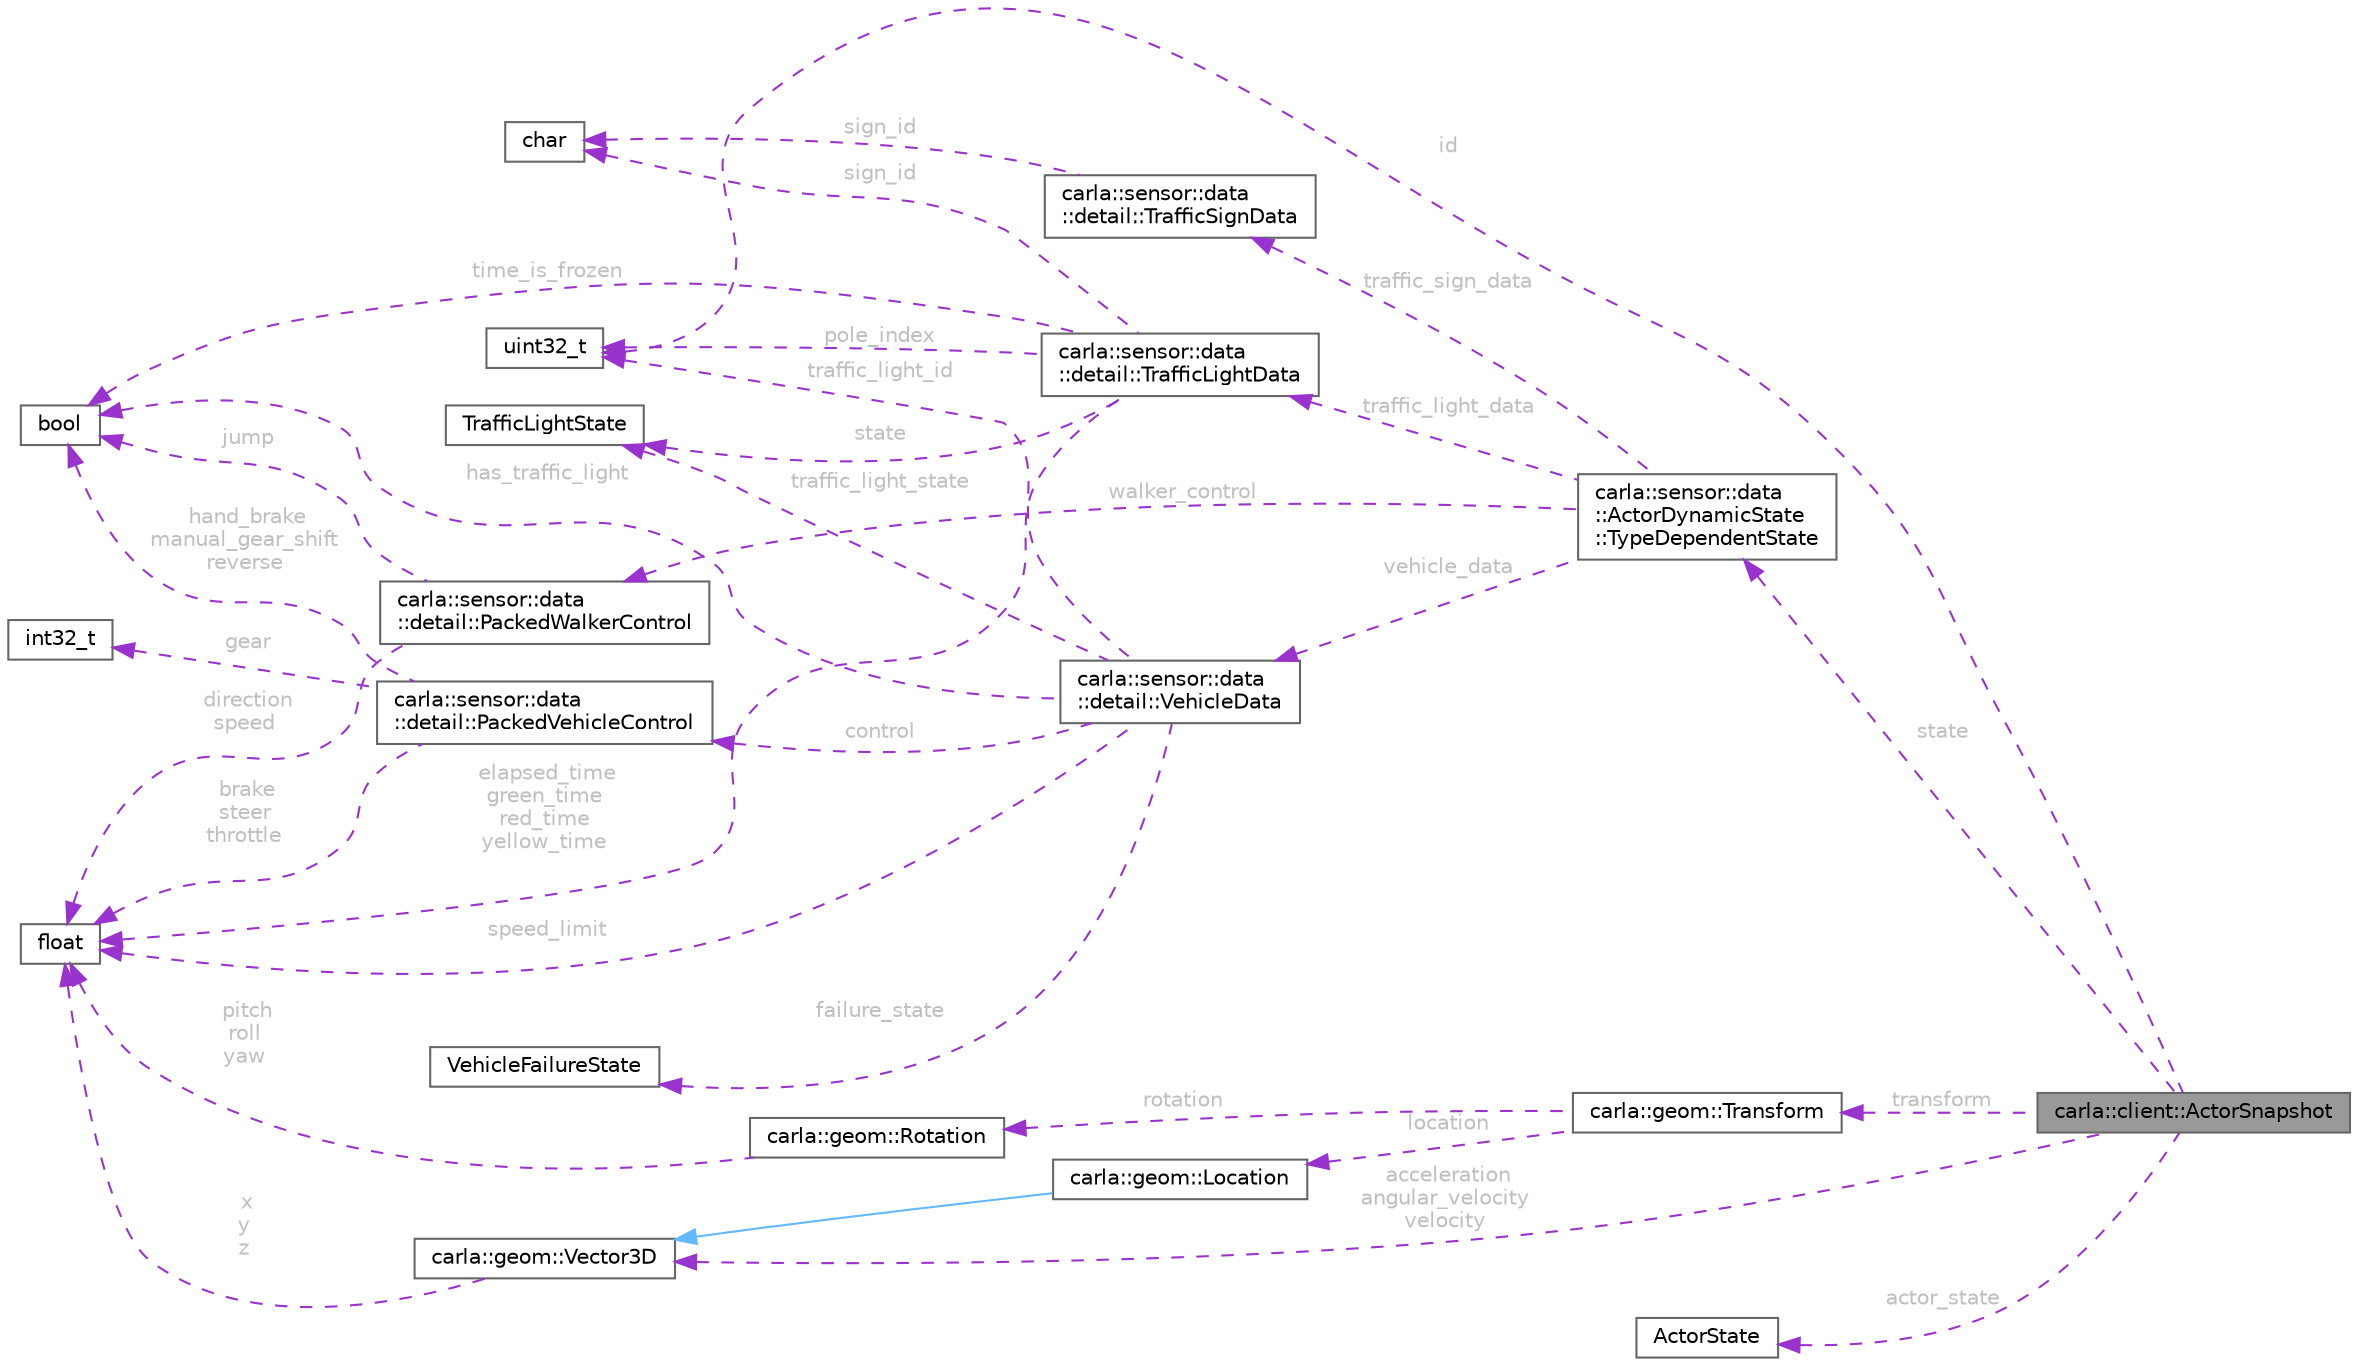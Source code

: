 digraph "carla::client::ActorSnapshot"
{
 // INTERACTIVE_SVG=YES
 // LATEX_PDF_SIZE
  bgcolor="transparent";
  edge [fontname=Helvetica,fontsize=10,labelfontname=Helvetica,labelfontsize=10];
  node [fontname=Helvetica,fontsize=10,shape=box,height=0.2,width=0.4];
  rankdir="LR";
  Node1 [id="Node000001",label="carla::client::ActorSnapshot",height=0.2,width=0.4,color="gray40", fillcolor="grey60", style="filled", fontcolor="black",tooltip=" "];
  Node2 -> Node1 [id="edge1_Node000001_Node000002",dir="back",color="darkorchid3",style="dashed",tooltip=" ",label=" id",fontcolor="grey" ];
  Node2 [id="Node000002",label="uint32_t",height=0.2,width=0.4,color="gray40", fillcolor="white", style="filled",tooltip=" "];
  Node3 -> Node1 [id="edge2_Node000001_Node000003",dir="back",color="darkorchid3",style="dashed",tooltip=" ",label=" actor_state",fontcolor="grey" ];
  Node3 [id="Node000003",label="ActorState",height=0.2,width=0.4,color="gray40", fillcolor="white", style="filled",tooltip=" "];
  Node4 -> Node1 [id="edge3_Node000001_Node000004",dir="back",color="darkorchid3",style="dashed",tooltip=" ",label=" transform",fontcolor="grey" ];
  Node4 [id="Node000004",label="carla::geom::Transform",height=0.2,width=0.4,color="gray40", fillcolor="white", style="filled",URL="$de/da4/classcarla_1_1geom_1_1Transform.html",tooltip=" "];
  Node5 -> Node4 [id="edge4_Node000004_Node000005",dir="back",color="darkorchid3",style="dashed",tooltip=" ",label=" location",fontcolor="grey" ];
  Node5 [id="Node000005",label="carla::geom::Location",height=0.2,width=0.4,color="gray40", fillcolor="white", style="filled",URL="$de/d23/classcarla_1_1geom_1_1Location.html",tooltip=" "];
  Node6 -> Node5 [id="edge5_Node000005_Node000006",dir="back",color="steelblue1",style="solid",tooltip=" "];
  Node6 [id="Node000006",label="carla::geom::Vector3D",height=0.2,width=0.4,color="gray40", fillcolor="white", style="filled",URL="$d9/dfe/classcarla_1_1geom_1_1Vector3D.html",tooltip=" "];
  Node7 -> Node6 [id="edge6_Node000006_Node000007",dir="back",color="darkorchid3",style="dashed",tooltip=" ",label=" x\ny\nz",fontcolor="grey" ];
  Node7 [id="Node000007",label="float",height=0.2,width=0.4,color="gray40", fillcolor="white", style="filled",tooltip=" "];
  Node8 -> Node4 [id="edge7_Node000004_Node000008",dir="back",color="darkorchid3",style="dashed",tooltip=" ",label=" rotation",fontcolor="grey" ];
  Node8 [id="Node000008",label="carla::geom::Rotation",height=0.2,width=0.4,color="gray40", fillcolor="white", style="filled",URL="$d8/dba/classcarla_1_1geom_1_1Rotation.html",tooltip=" "];
  Node7 -> Node8 [id="edge8_Node000008_Node000007",dir="back",color="darkorchid3",style="dashed",tooltip=" ",label=" pitch\nroll\nyaw",fontcolor="grey" ];
  Node6 -> Node1 [id="edge9_Node000001_Node000006",dir="back",color="darkorchid3",style="dashed",tooltip=" ",label=" acceleration\nangular_velocity\nvelocity",fontcolor="grey" ];
  Node9 -> Node1 [id="edge10_Node000001_Node000009",dir="back",color="darkorchid3",style="dashed",tooltip=" ",label=" state",fontcolor="grey" ];
  Node9 [id="Node000009",label="carla::sensor::data\l::ActorDynamicState\l::TypeDependentState",height=0.2,width=0.4,color="gray40", fillcolor="white", style="filled",URL="$d0/d4a/unioncarla_1_1sensor_1_1data_1_1ActorDynamicState_1_1TypeDependentState.html",tooltip=" "];
  Node10 -> Node9 [id="edge11_Node000009_Node000010",dir="back",color="darkorchid3",style="dashed",tooltip=" ",label=" traffic_light_data",fontcolor="grey" ];
  Node10 [id="Node000010",label="carla::sensor::data\l::detail::TrafficLightData",height=0.2,width=0.4,color="gray40", fillcolor="white", style="filled",URL="$d0/d6d/structcarla_1_1sensor_1_1data_1_1detail_1_1TrafficLightData.html",tooltip=" "];
  Node11 -> Node10 [id="edge12_Node000010_Node000011",dir="back",color="darkorchid3",style="dashed",tooltip=" ",label=" sign_id",fontcolor="grey" ];
  Node11 [id="Node000011",label="char",height=0.2,width=0.4,color="gray40", fillcolor="white", style="filled",tooltip=" "];
  Node7 -> Node10 [id="edge13_Node000010_Node000007",dir="back",color="darkorchid3",style="dashed",tooltip=" ",label=" elapsed_time\ngreen_time\nred_time\nyellow_time",fontcolor="grey" ];
  Node2 -> Node10 [id="edge14_Node000010_Node000002",dir="back",color="darkorchid3",style="dashed",tooltip=" ",label=" pole_index",fontcolor="grey" ];
  Node12 -> Node10 [id="edge15_Node000010_Node000012",dir="back",color="darkorchid3",style="dashed",tooltip=" ",label=" time_is_frozen",fontcolor="grey" ];
  Node12 [id="Node000012",label="bool",height=0.2,width=0.4,color="gray40", fillcolor="white", style="filled",tooltip=" "];
  Node13 -> Node10 [id="edge16_Node000010_Node000013",dir="back",color="darkorchid3",style="dashed",tooltip=" ",label=" state",fontcolor="grey" ];
  Node13 [id="Node000013",label="TrafficLightState",height=0.2,width=0.4,color="gray40", fillcolor="white", style="filled",tooltip=" "];
  Node14 -> Node9 [id="edge17_Node000009_Node000014",dir="back",color="darkorchid3",style="dashed",tooltip=" ",label=" traffic_sign_data",fontcolor="grey" ];
  Node14 [id="Node000014",label="carla::sensor::data\l::detail::TrafficSignData",height=0.2,width=0.4,color="gray40", fillcolor="white", style="filled",URL="$d1/d33/structcarla_1_1sensor_1_1data_1_1detail_1_1TrafficSignData.html",tooltip=" "];
  Node11 -> Node14 [id="edge18_Node000014_Node000011",dir="back",color="darkorchid3",style="dashed",tooltip=" ",label=" sign_id",fontcolor="grey" ];
  Node15 -> Node9 [id="edge19_Node000009_Node000015",dir="back",color="darkorchid3",style="dashed",tooltip=" ",label=" vehicle_data",fontcolor="grey" ];
  Node15 [id="Node000015",label="carla::sensor::data\l::detail::VehicleData",height=0.2,width=0.4,color="gray40", fillcolor="white", style="filled",URL="$da/dc7/structcarla_1_1sensor_1_1data_1_1detail_1_1VehicleData.html",tooltip=" "];
  Node16 -> Node15 [id="edge20_Node000015_Node000016",dir="back",color="darkorchid3",style="dashed",tooltip=" ",label=" control",fontcolor="grey" ];
  Node16 [id="Node000016",label="carla::sensor::data\l::detail::PackedVehicleControl",height=0.2,width=0.4,color="gray40", fillcolor="white", style="filled",URL="$d9/d06/classcarla_1_1sensor_1_1data_1_1detail_1_1PackedVehicleControl.html",tooltip=" "];
  Node7 -> Node16 [id="edge21_Node000016_Node000007",dir="back",color="darkorchid3",style="dashed",tooltip=" ",label=" brake\nsteer\nthrottle",fontcolor="grey" ];
  Node12 -> Node16 [id="edge22_Node000016_Node000012",dir="back",color="darkorchid3",style="dashed",tooltip=" ",label=" hand_brake\nmanual_gear_shift\nreverse",fontcolor="grey" ];
  Node17 -> Node16 [id="edge23_Node000016_Node000017",dir="back",color="darkorchid3",style="dashed",tooltip=" ",label=" gear",fontcolor="grey" ];
  Node17 [id="Node000017",label="int32_t",height=0.2,width=0.4,color="gray40", fillcolor="white", style="filled",tooltip=" "];
  Node7 -> Node15 [id="edge24_Node000015_Node000007",dir="back",color="darkorchid3",style="dashed",tooltip=" ",label=" speed_limit",fontcolor="grey" ];
  Node13 -> Node15 [id="edge25_Node000015_Node000013",dir="back",color="darkorchid3",style="dashed",tooltip=" ",label=" traffic_light_state",fontcolor="grey" ];
  Node12 -> Node15 [id="edge26_Node000015_Node000012",dir="back",color="darkorchid3",style="dashed",tooltip=" ",label=" has_traffic_light",fontcolor="grey" ];
  Node2 -> Node15 [id="edge27_Node000015_Node000002",dir="back",color="darkorchid3",style="dashed",tooltip=" ",label=" traffic_light_id",fontcolor="grey" ];
  Node18 -> Node15 [id="edge28_Node000015_Node000018",dir="back",color="darkorchid3",style="dashed",tooltip=" ",label=" failure_state",fontcolor="grey" ];
  Node18 [id="Node000018",label="VehicleFailureState",height=0.2,width=0.4,color="gray40", fillcolor="white", style="filled",tooltip=" "];
  Node19 -> Node9 [id="edge29_Node000009_Node000019",dir="back",color="darkorchid3",style="dashed",tooltip=" ",label=" walker_control",fontcolor="grey" ];
  Node19 [id="Node000019",label="carla::sensor::data\l::detail::PackedWalkerControl",height=0.2,width=0.4,color="gray40", fillcolor="white", style="filled",URL="$d8/df4/classcarla_1_1sensor_1_1data_1_1detail_1_1PackedWalkerControl.html",tooltip=" "];
  Node7 -> Node19 [id="edge30_Node000019_Node000007",dir="back",color="darkorchid3",style="dashed",tooltip=" ",label=" direction\nspeed",fontcolor="grey" ];
  Node12 -> Node19 [id="edge31_Node000019_Node000012",dir="back",color="darkorchid3",style="dashed",tooltip=" ",label=" jump",fontcolor="grey" ];
}
